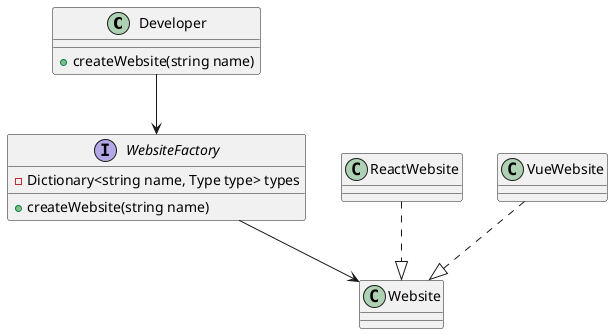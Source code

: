@startuml factory-method

class Developer {
  + createWebsite(string name)
}

interface WebsiteFactory {
  - Dictionary<string name, Type type> types
  + createWebsite(string name)
}

class Website

class ReactWebsite
class VueWebsite

Developer --> WebsiteFactory
WebsiteFactory --> Website

ReactWebsite ..|> Website
VueWebsite ..|> Website

@enduml